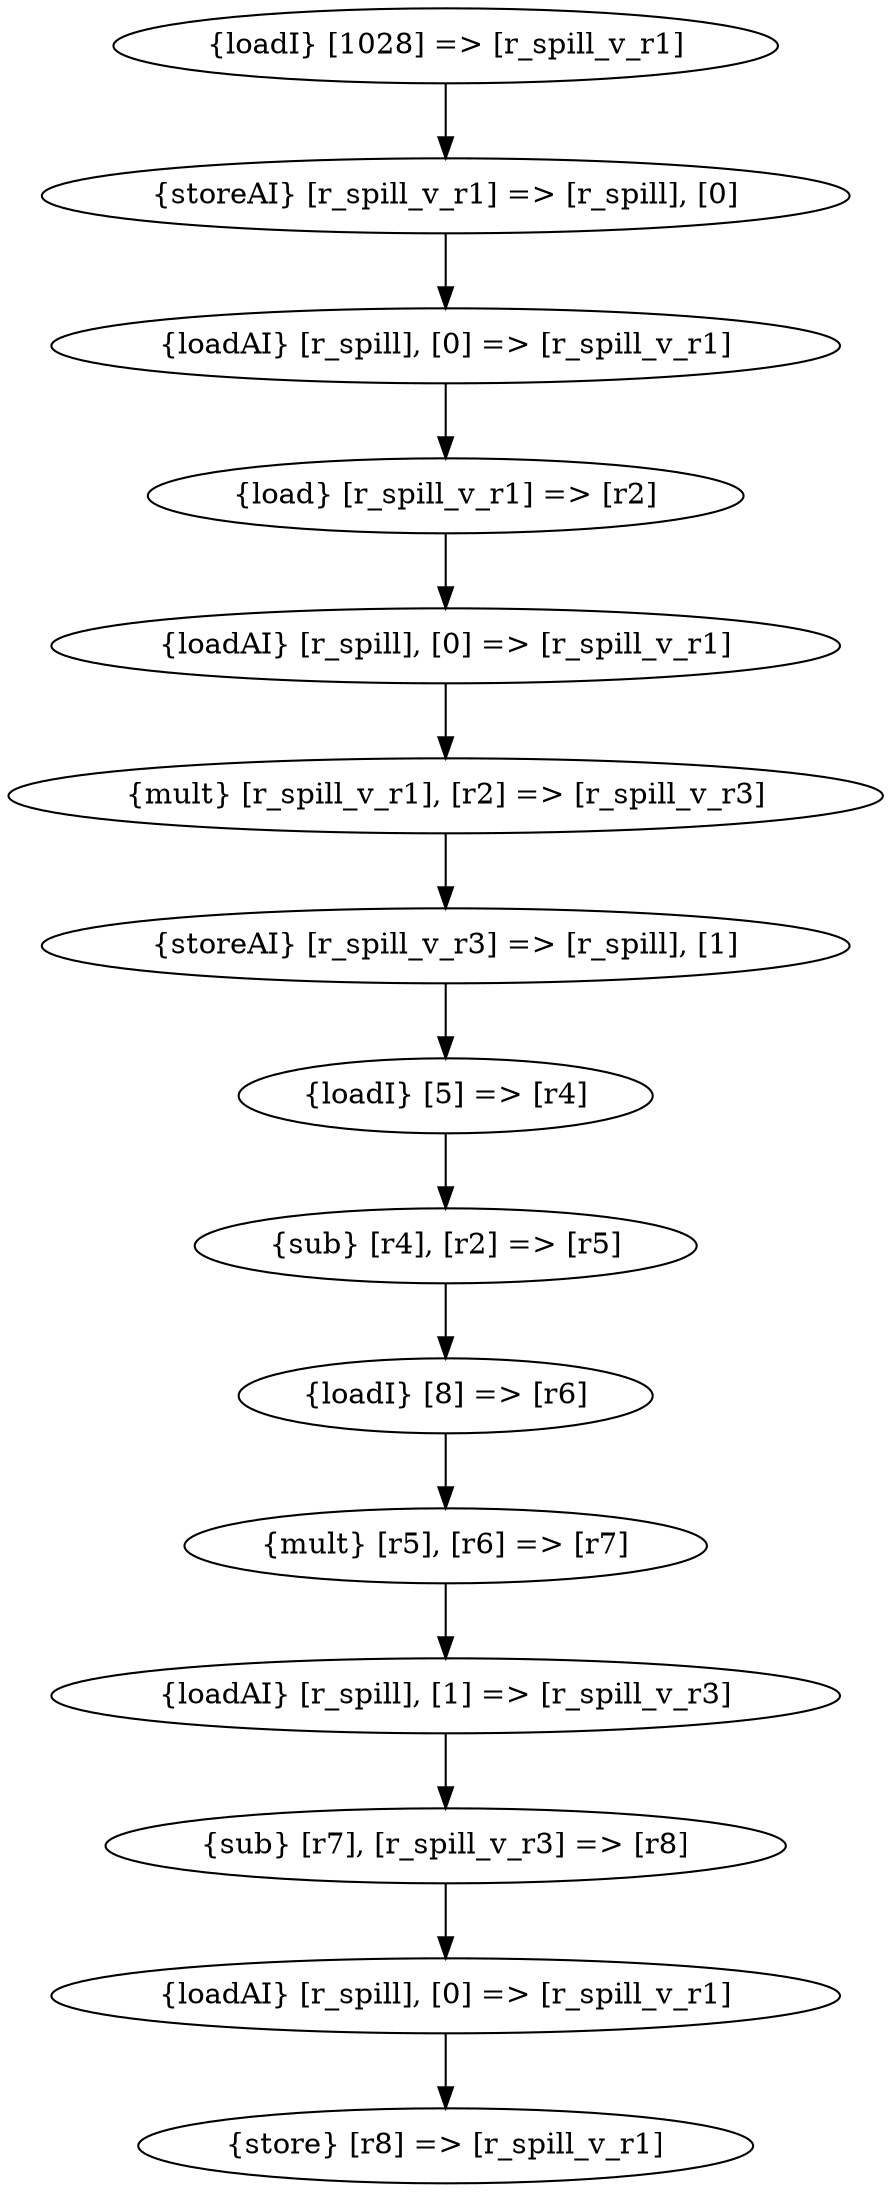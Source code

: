 digraph G {
  1 [ label="\{loadI\} \[1028\] =\> \[r_spill_v_r1\]" ];
  2 [ label="\{storeAI\} \[r_spill_v_r1\] =\> \[r_spill\], \[0\]" ];
  3 [ label="\{loadAI\} \[r_spill\], \[0\] =\> \[r_spill_v_r1\]" ];
  4 [ label="\{load\} \[r_spill_v_r1\] =\> \[r2\]" ];
  5 [ label="\{loadAI\} \[r_spill\], \[0\] =\> \[r_spill_v_r1\]" ];
  6 [ label="\{mult\} \[r_spill_v_r1\], \[r2\] =\> \[r_spill_v_r3\]" ];
  7 [ label="\{storeAI\} \[r_spill_v_r3\] =\> \[r_spill\], \[1\]" ];
  8 [ label="\{loadI\} \[5\] =\> \[r4\]" ];
  9 [ label="\{sub\} \[r4\], \[r2\] =\> \[r5\]" ];
  10 [ label="\{loadI\} \[8\] =\> \[r6\]" ];
  11 [ label="\{mult\} \[r5\], \[r6\] =\> \[r7\]" ];
  12 [ label="\{loadAI\} \[r_spill\], \[1\] =\> \[r_spill_v_r3\]" ];
  13 [ label="\{sub\} \[r7\], \[r_spill_v_r3\] =\> \[r8\]" ];
  14 [ label="\{loadAI\} \[r_spill\], \[0\] =\> \[r_spill_v_r1\]" ];
  15 [ label="\{store\} \[r8\] =\> \[r_spill_v_r1\]" ];
  1 -> 2 [ label="" ];
  2 -> 3 [ label="" ];
  3 -> 4 [ label="" ];
  4 -> 5 [ label="" ];
  5 -> 6 [ label="" ];
  6 -> 7 [ label="" ];
  7 -> 8 [ label="" ];
  8 -> 9 [ label="" ];
  9 -> 10 [ label="" ];
  10 -> 11 [ label="" ];
  11 -> 12 [ label="" ];
  12 -> 13 [ label="" ];
  13 -> 14 [ label="" ];
  14 -> 15 [ label="" ];
}
